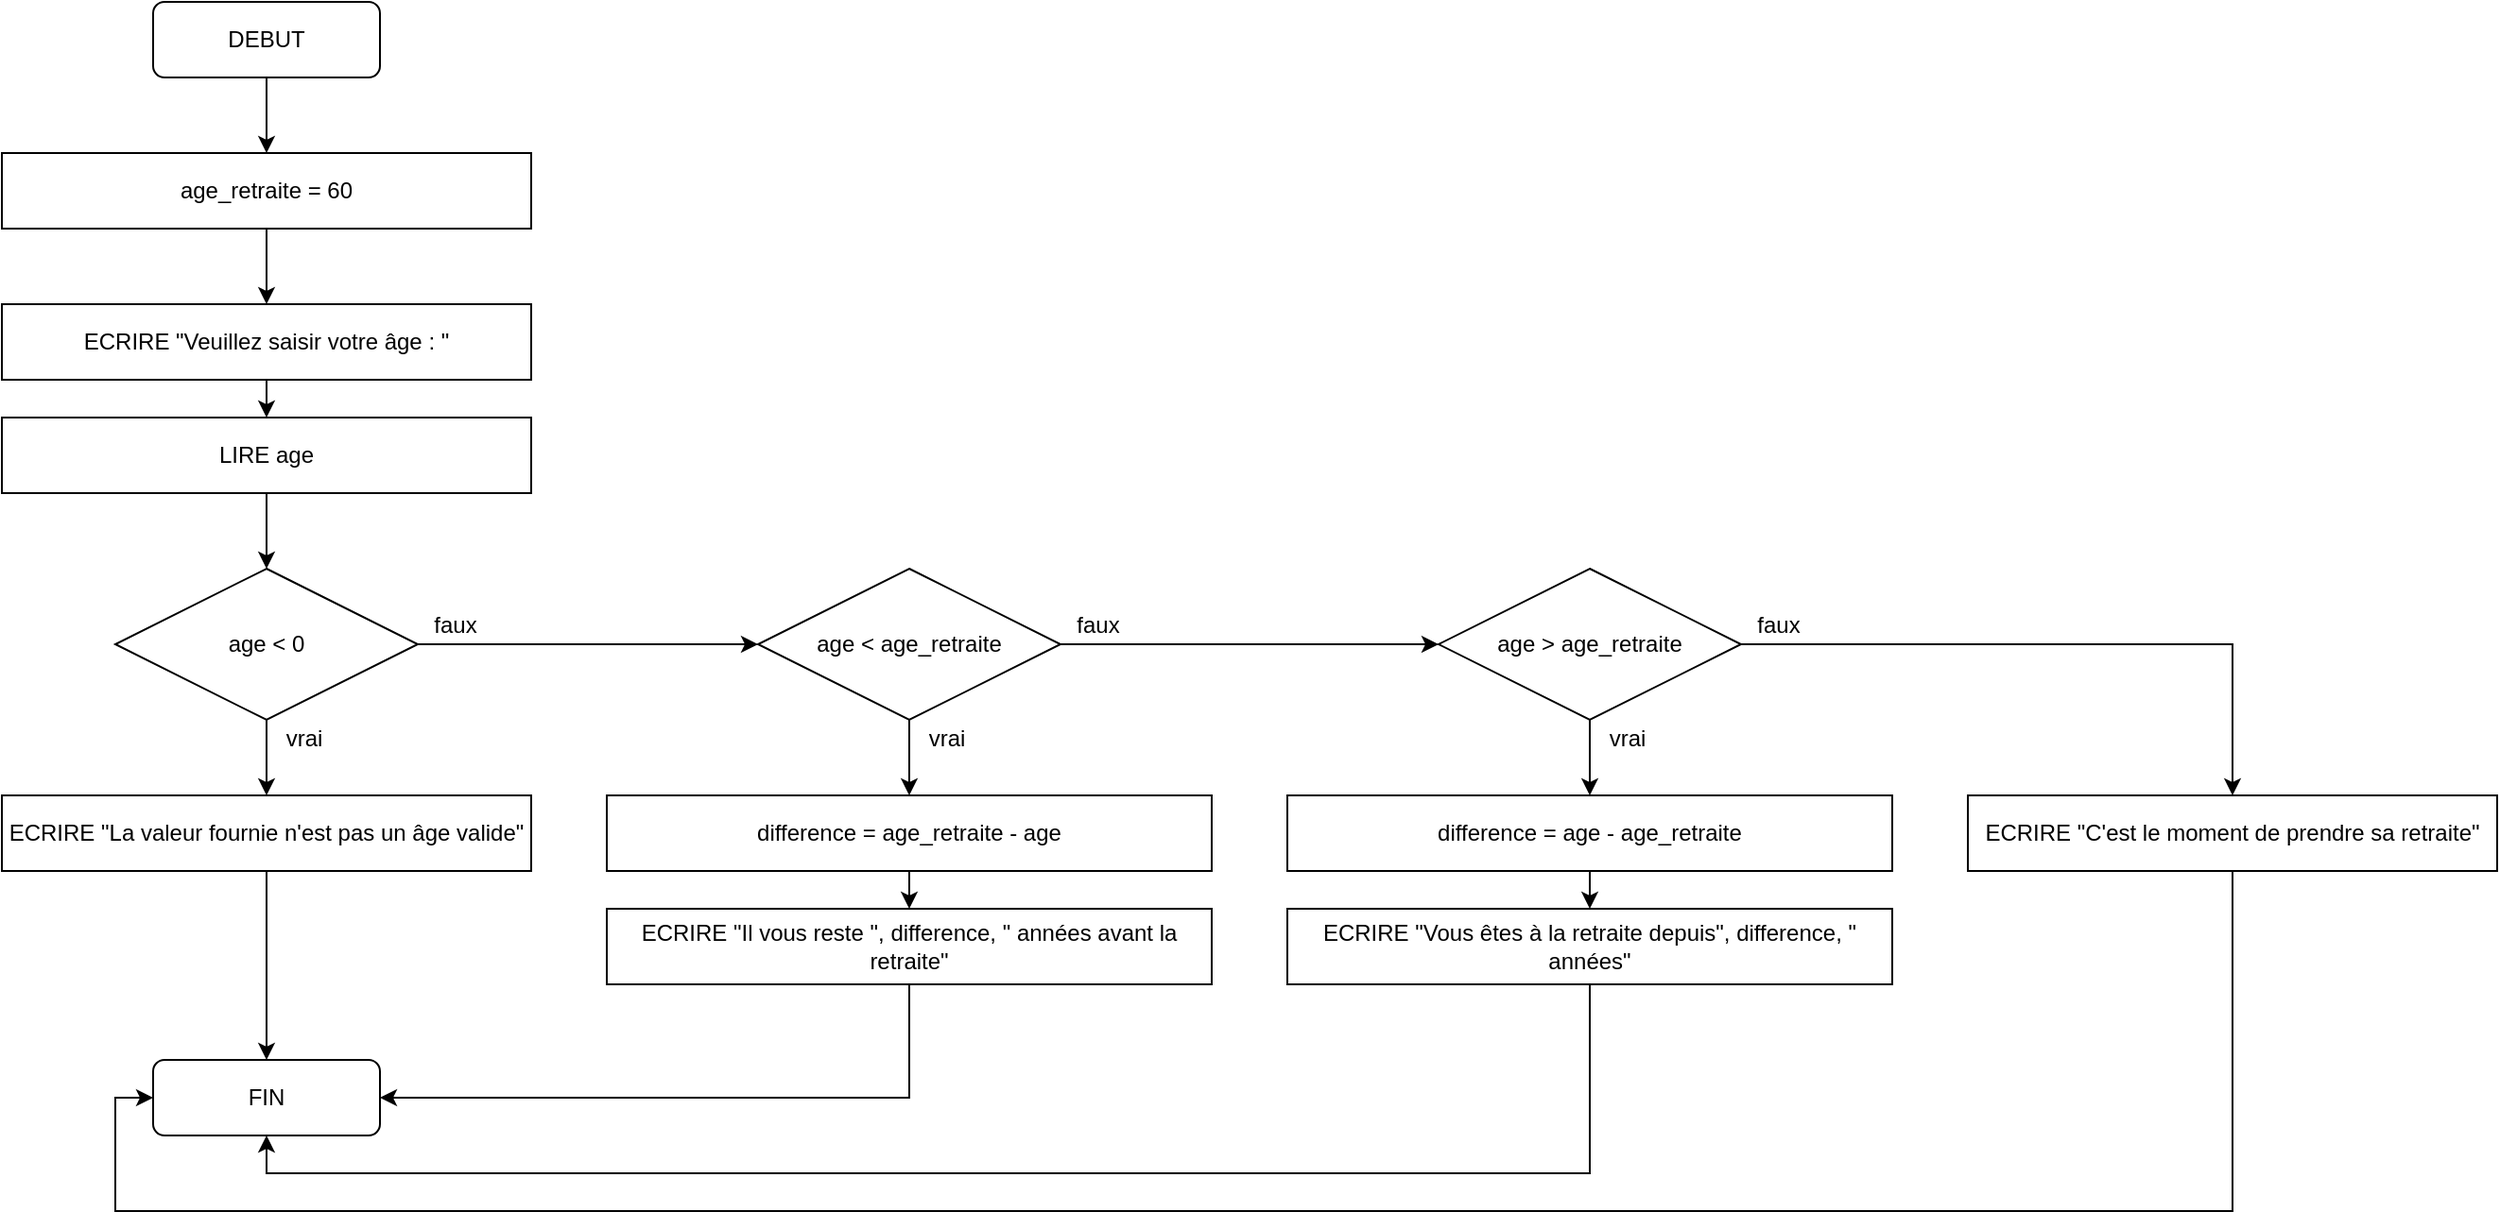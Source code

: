 <mxfile version="14.4.2" type="device"><diagram id="K5gVYhPqgSXzwf_UvWFZ" name="Page-1"><mxGraphModel dx="894" dy="798" grid="1" gridSize="10" guides="1" tooltips="1" connect="1" arrows="1" fold="1" page="1" pageScale="1" pageWidth="827" pageHeight="1169" math="0" shadow="0"><root><mxCell id="0"/><mxCell id="1" parent="0"/><mxCell id="BT59B9lL0sGOormotc-f-15" style="edgeStyle=orthogonalEdgeStyle;rounded=0;orthogonalLoop=1;jettySize=auto;html=1;exitX=0.5;exitY=1;exitDx=0;exitDy=0;entryX=0.5;entryY=0;entryDx=0;entryDy=0;" edge="1" parent="1" source="BT59B9lL0sGOormotc-f-1" target="BT59B9lL0sGOormotc-f-2"><mxGeometry relative="1" as="geometry"/></mxCell><mxCell id="BT59B9lL0sGOormotc-f-1" value="DEBUT" style="rounded=1;whiteSpace=wrap;html=1;fillColor=none;" vertex="1" parent="1"><mxGeometry x="120" y="40" width="120" height="40" as="geometry"/></mxCell><mxCell id="BT59B9lL0sGOormotc-f-17" style="edgeStyle=orthogonalEdgeStyle;rounded=0;orthogonalLoop=1;jettySize=auto;html=1;exitX=0.5;exitY=1;exitDx=0;exitDy=0;entryX=0.5;entryY=0;entryDx=0;entryDy=0;" edge="1" parent="1" source="BT59B9lL0sGOormotc-f-2" target="BT59B9lL0sGOormotc-f-3"><mxGeometry relative="1" as="geometry"/></mxCell><mxCell id="BT59B9lL0sGOormotc-f-2" value="age_retraite = 60" style="rounded=0;whiteSpace=wrap;html=1;fillColor=none;" vertex="1" parent="1"><mxGeometry x="40" y="120" width="280" height="40" as="geometry"/></mxCell><mxCell id="BT59B9lL0sGOormotc-f-18" style="edgeStyle=orthogonalEdgeStyle;rounded=0;orthogonalLoop=1;jettySize=auto;html=1;exitX=0.5;exitY=1;exitDx=0;exitDy=0;entryX=0.5;entryY=0;entryDx=0;entryDy=0;" edge="1" parent="1" source="BT59B9lL0sGOormotc-f-3" target="BT59B9lL0sGOormotc-f-4"><mxGeometry relative="1" as="geometry"/></mxCell><mxCell id="BT59B9lL0sGOormotc-f-3" value="ECRIRE &quot;Veuillez saisir votre âge : &quot;" style="rounded=0;whiteSpace=wrap;html=1;fillColor=none;" vertex="1" parent="1"><mxGeometry x="40" y="200" width="280" height="40" as="geometry"/></mxCell><mxCell id="BT59B9lL0sGOormotc-f-19" style="edgeStyle=orthogonalEdgeStyle;rounded=0;orthogonalLoop=1;jettySize=auto;html=1;exitX=0.5;exitY=1;exitDx=0;exitDy=0;entryX=0.5;entryY=0;entryDx=0;entryDy=0;" edge="1" parent="1" source="BT59B9lL0sGOormotc-f-4" target="BT59B9lL0sGOormotc-f-5"><mxGeometry relative="1" as="geometry"/></mxCell><mxCell id="BT59B9lL0sGOormotc-f-4" value="LIRE age" style="rounded=0;whiteSpace=wrap;html=1;fillColor=none;" vertex="1" parent="1"><mxGeometry x="40" y="260" width="280" height="40" as="geometry"/></mxCell><mxCell id="BT59B9lL0sGOormotc-f-20" style="edgeStyle=orthogonalEdgeStyle;rounded=0;orthogonalLoop=1;jettySize=auto;html=1;exitX=0.5;exitY=1;exitDx=0;exitDy=0;entryX=0.5;entryY=0;entryDx=0;entryDy=0;" edge="1" parent="1" source="BT59B9lL0sGOormotc-f-5" target="BT59B9lL0sGOormotc-f-6"><mxGeometry relative="1" as="geometry"/></mxCell><mxCell id="BT59B9lL0sGOormotc-f-22" style="edgeStyle=orthogonalEdgeStyle;rounded=0;orthogonalLoop=1;jettySize=auto;html=1;exitX=1;exitY=0.5;exitDx=0;exitDy=0;entryX=0;entryY=0.5;entryDx=0;entryDy=0;" edge="1" parent="1" source="BT59B9lL0sGOormotc-f-5" target="BT59B9lL0sGOormotc-f-7"><mxGeometry relative="1" as="geometry"/></mxCell><mxCell id="BT59B9lL0sGOormotc-f-5" value="age &amp;lt; 0" style="rhombus;whiteSpace=wrap;html=1;fillColor=none;" vertex="1" parent="1"><mxGeometry x="100" y="340" width="160" height="80" as="geometry"/></mxCell><mxCell id="BT59B9lL0sGOormotc-f-21" style="edgeStyle=orthogonalEdgeStyle;rounded=0;orthogonalLoop=1;jettySize=auto;html=1;exitX=0.5;exitY=1;exitDx=0;exitDy=0;entryX=0.5;entryY=0;entryDx=0;entryDy=0;" edge="1" parent="1" source="BT59B9lL0sGOormotc-f-6" target="BT59B9lL0sGOormotc-f-14"><mxGeometry relative="1" as="geometry"/></mxCell><mxCell id="BT59B9lL0sGOormotc-f-6" value="ECRIRE &quot;La valeur fournie n'est pas un âge valide&quot;" style="rounded=0;whiteSpace=wrap;html=1;fillColor=none;" vertex="1" parent="1"><mxGeometry x="40" y="460" width="280" height="40" as="geometry"/></mxCell><mxCell id="BT59B9lL0sGOormotc-f-23" style="edgeStyle=orthogonalEdgeStyle;rounded=0;orthogonalLoop=1;jettySize=auto;html=1;exitX=0.5;exitY=1;exitDx=0;exitDy=0;entryX=0.5;entryY=0;entryDx=0;entryDy=0;" edge="1" parent="1" source="BT59B9lL0sGOormotc-f-7" target="BT59B9lL0sGOormotc-f-8"><mxGeometry relative="1" as="geometry"/></mxCell><mxCell id="BT59B9lL0sGOormotc-f-26" style="edgeStyle=orthogonalEdgeStyle;rounded=0;orthogonalLoop=1;jettySize=auto;html=1;exitX=1;exitY=0.5;exitDx=0;exitDy=0;entryX=0;entryY=0.5;entryDx=0;entryDy=0;" edge="1" parent="1" source="BT59B9lL0sGOormotc-f-7" target="BT59B9lL0sGOormotc-f-11"><mxGeometry relative="1" as="geometry"/></mxCell><mxCell id="BT59B9lL0sGOormotc-f-7" value="age &amp;lt; age_retraite" style="rhombus;whiteSpace=wrap;html=1;fillColor=none;" vertex="1" parent="1"><mxGeometry x="440" y="340" width="160" height="80" as="geometry"/></mxCell><mxCell id="BT59B9lL0sGOormotc-f-24" style="edgeStyle=orthogonalEdgeStyle;rounded=0;orthogonalLoop=1;jettySize=auto;html=1;exitX=0.5;exitY=1;exitDx=0;exitDy=0;entryX=0.5;entryY=0;entryDx=0;entryDy=0;" edge="1" parent="1" source="BT59B9lL0sGOormotc-f-8" target="BT59B9lL0sGOormotc-f-9"><mxGeometry relative="1" as="geometry"/></mxCell><mxCell id="BT59B9lL0sGOormotc-f-8" value="difference = age_retraite - age" style="rounded=0;whiteSpace=wrap;html=1;fillColor=none;" vertex="1" parent="1"><mxGeometry x="360" y="460" width="320" height="40" as="geometry"/></mxCell><mxCell id="BT59B9lL0sGOormotc-f-25" style="edgeStyle=orthogonalEdgeStyle;rounded=0;orthogonalLoop=1;jettySize=auto;html=1;exitX=0.5;exitY=1;exitDx=0;exitDy=0;entryX=1;entryY=0.5;entryDx=0;entryDy=0;" edge="1" parent="1" source="BT59B9lL0sGOormotc-f-9" target="BT59B9lL0sGOormotc-f-14"><mxGeometry relative="1" as="geometry"/></mxCell><mxCell id="BT59B9lL0sGOormotc-f-9" value="ECRIRE &quot;Il vous reste &quot;, difference, &quot; années avant la retraite&quot;" style="rounded=0;whiteSpace=wrap;html=1;fillColor=none;" vertex="1" parent="1"><mxGeometry x="360" y="520" width="320" height="40" as="geometry"/></mxCell><mxCell id="BT59B9lL0sGOormotc-f-29" style="edgeStyle=orthogonalEdgeStyle;rounded=0;orthogonalLoop=1;jettySize=auto;html=1;exitX=0.5;exitY=1;exitDx=0;exitDy=0;entryX=0.5;entryY=1;entryDx=0;entryDy=0;" edge="1" parent="1" source="BT59B9lL0sGOormotc-f-10" target="BT59B9lL0sGOormotc-f-14"><mxGeometry relative="1" as="geometry"/></mxCell><mxCell id="BT59B9lL0sGOormotc-f-10" value="ECRIRE &quot;Vous êtes à la retraite depuis&quot;, difference, &quot; années&quot;" style="rounded=0;whiteSpace=wrap;html=1;fillColor=none;" vertex="1" parent="1"><mxGeometry x="720" y="520" width="320" height="40" as="geometry"/></mxCell><mxCell id="BT59B9lL0sGOormotc-f-27" style="edgeStyle=orthogonalEdgeStyle;rounded=0;orthogonalLoop=1;jettySize=auto;html=1;exitX=0.5;exitY=1;exitDx=0;exitDy=0;entryX=0.5;entryY=0;entryDx=0;entryDy=0;" edge="1" parent="1" source="BT59B9lL0sGOormotc-f-11" target="BT59B9lL0sGOormotc-f-12"><mxGeometry relative="1" as="geometry"/></mxCell><mxCell id="BT59B9lL0sGOormotc-f-30" style="edgeStyle=orthogonalEdgeStyle;rounded=0;orthogonalLoop=1;jettySize=auto;html=1;exitX=1;exitY=0.5;exitDx=0;exitDy=0;entryX=0.5;entryY=0;entryDx=0;entryDy=0;" edge="1" parent="1" source="BT59B9lL0sGOormotc-f-11" target="BT59B9lL0sGOormotc-f-13"><mxGeometry relative="1" as="geometry"/></mxCell><mxCell id="BT59B9lL0sGOormotc-f-11" value="age &amp;gt; age_retraite" style="rhombus;whiteSpace=wrap;html=1;fillColor=none;" vertex="1" parent="1"><mxGeometry x="800" y="340" width="160" height="80" as="geometry"/></mxCell><mxCell id="BT59B9lL0sGOormotc-f-28" style="edgeStyle=orthogonalEdgeStyle;rounded=0;orthogonalLoop=1;jettySize=auto;html=1;exitX=0.5;exitY=1;exitDx=0;exitDy=0;entryX=0.5;entryY=0;entryDx=0;entryDy=0;" edge="1" parent="1" source="BT59B9lL0sGOormotc-f-12" target="BT59B9lL0sGOormotc-f-10"><mxGeometry relative="1" as="geometry"/></mxCell><mxCell id="BT59B9lL0sGOormotc-f-12" value="difference = age - age_retraite" style="rounded=0;whiteSpace=wrap;html=1;fillColor=none;" vertex="1" parent="1"><mxGeometry x="720" y="460" width="320" height="40" as="geometry"/></mxCell><mxCell id="BT59B9lL0sGOormotc-f-31" style="edgeStyle=orthogonalEdgeStyle;rounded=0;orthogonalLoop=1;jettySize=auto;html=1;exitX=0.5;exitY=1;exitDx=0;exitDy=0;entryX=0;entryY=0.5;entryDx=0;entryDy=0;" edge="1" parent="1" source="BT59B9lL0sGOormotc-f-13" target="BT59B9lL0sGOormotc-f-14"><mxGeometry relative="1" as="geometry"><Array as="points"><mxPoint x="1220" y="680"/><mxPoint x="100" y="680"/><mxPoint x="100" y="620"/></Array></mxGeometry></mxCell><mxCell id="BT59B9lL0sGOormotc-f-13" value="ECRIRE &quot;C'est le moment de prendre sa retraite&quot;" style="rounded=0;whiteSpace=wrap;html=1;fillColor=none;" vertex="1" parent="1"><mxGeometry x="1080" y="460" width="280" height="40" as="geometry"/></mxCell><mxCell id="BT59B9lL0sGOormotc-f-14" value="FIN" style="rounded=1;whiteSpace=wrap;html=1;fillColor=none;" vertex="1" parent="1"><mxGeometry x="120" y="600" width="120" height="40" as="geometry"/></mxCell><mxCell id="BT59B9lL0sGOormotc-f-32" value="faux" style="text;html=1;strokeColor=none;fillColor=none;align=center;verticalAlign=middle;whiteSpace=wrap;rounded=0;" vertex="1" parent="1"><mxGeometry x="260" y="360" width="40" height="20" as="geometry"/></mxCell><mxCell id="BT59B9lL0sGOormotc-f-34" value="faux" style="text;html=1;strokeColor=none;fillColor=none;align=center;verticalAlign=middle;whiteSpace=wrap;rounded=0;" vertex="1" parent="1"><mxGeometry x="960" y="360" width="40" height="20" as="geometry"/></mxCell><mxCell id="BT59B9lL0sGOormotc-f-35" value="faux" style="text;html=1;strokeColor=none;fillColor=none;align=center;verticalAlign=middle;whiteSpace=wrap;rounded=0;" vertex="1" parent="1"><mxGeometry x="600" y="360" width="40" height="20" as="geometry"/></mxCell><mxCell id="BT59B9lL0sGOormotc-f-36" value="vrai" style="text;html=1;strokeColor=none;fillColor=none;align=center;verticalAlign=middle;whiteSpace=wrap;rounded=0;" vertex="1" parent="1"><mxGeometry x="180" y="420" width="40" height="20" as="geometry"/></mxCell><mxCell id="BT59B9lL0sGOormotc-f-38" value="vrai" style="text;html=1;strokeColor=none;fillColor=none;align=center;verticalAlign=middle;whiteSpace=wrap;rounded=0;" vertex="1" parent="1"><mxGeometry x="880" y="420" width="40" height="20" as="geometry"/></mxCell><mxCell id="BT59B9lL0sGOormotc-f-39" value="vrai" style="text;html=1;strokeColor=none;fillColor=none;align=center;verticalAlign=middle;whiteSpace=wrap;rounded=0;" vertex="1" parent="1"><mxGeometry x="520" y="420" width="40" height="20" as="geometry"/></mxCell></root></mxGraphModel></diagram></mxfile>
